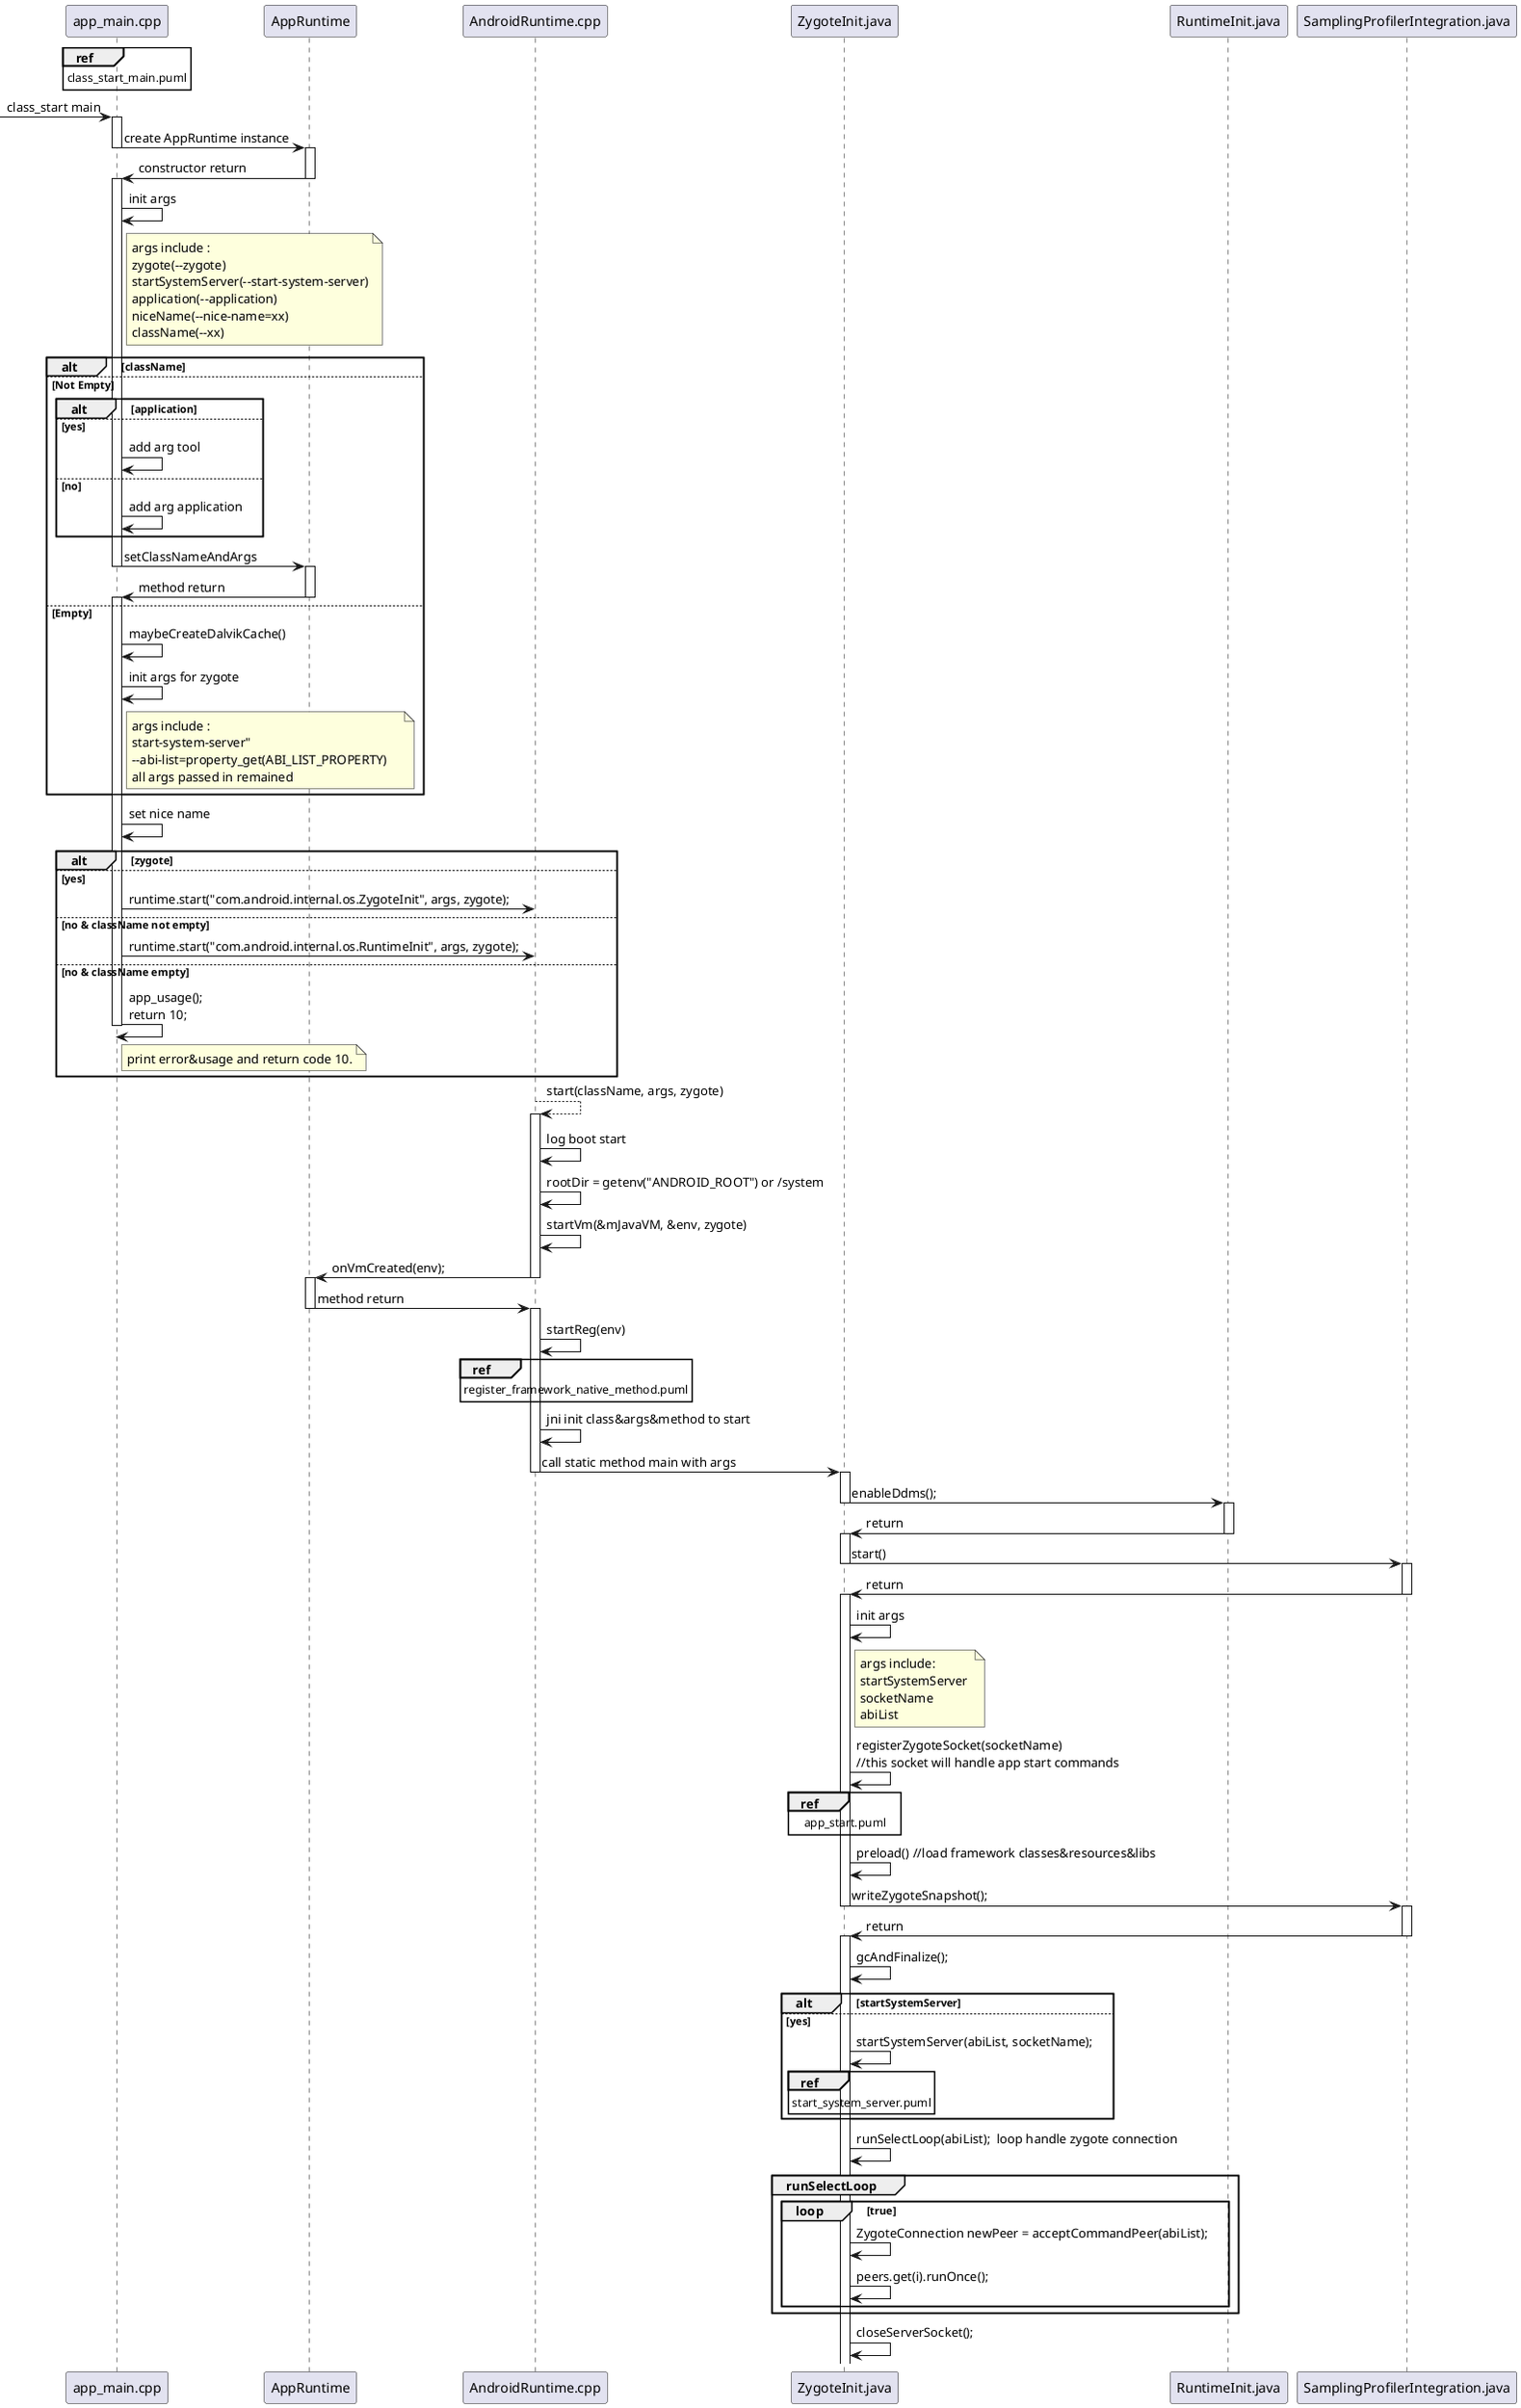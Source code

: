@startuml

participant AppMain as "app_main.cpp"
participant AppRuntime
participant AndroidRuntime as "AndroidRuntime.cpp"
participant ZygoteInit as "ZygoteInit.java"
participant RuntimeInit as "RuntimeInit.java"
participant SamplingProfilerIntegration as "SamplingProfilerIntegration.java"

ref over AppMain : class_start_main.puml

-> AppMain : class_start main

activate AppMain
AppMain -> AppRuntime : create AppRuntime instance
deactivate AppMain

activate AppRuntime
AppRuntime -> AppMain : constructor return
deactivate AppRuntime

activate AppMain
AppMain -> AppMain : init args
note right of AppMain : args include : \nzygote(--zygote)\
\nstartSystemServer(--start-system-server)\
\napplication(--application)\
\nniceName(--nice-name=xx)\
\nclassName(--xx)

alt className

else Not Empty

    alt application

    else yes
        AppMain -> AppMain : add arg tool
    else no
        AppMain -> AppMain : add arg application
    end
    AppMain -> AppRuntime : setClassNameAndArgs
    deactivate AppMain

    activate AppRuntime
    AppRuntime -> AppMain : method return
    deactivate AppRuntime
    activate AppMain

else Empty

    AppMain -> AppMain : maybeCreateDalvikCache()

    AppMain -> AppMain : init args for zygote

    note right of AppMain : args include :\
    \nstart-system-server"\
    \n--abi-list=property_get(ABI_LIST_PROPERTY)\
    \nall args passed in remained

end

AppMain -> AppMain : set nice name

alt zygote

else yes
    AppMain -> AndroidRuntime : runtime.start("com.android.internal.os.ZygoteInit", args, zygote);

else no & className not empty
    AppMain -> AndroidRuntime : runtime.start("com.android.internal.os.RuntimeInit", args, zygote);

else no & className empty

    AppMain -> AppMain : app_usage(); \nreturn 10;
    deactivate AppMain
    note right of AppMain : print error&usage and return code 10.
end


AndroidRuntime --> AndroidRuntime : start(className, args, zygote)
activate AndroidRuntime
AndroidRuntime -> AndroidRuntime : log boot start
AndroidRuntime -> AndroidRuntime : rootDir = getenv("ANDROID_ROOT") or /system
AndroidRuntime -> AndroidRuntime : startVm(&mJavaVM, &env, zygote)
AndroidRuntime -> AppRuntime : onVmCreated(env);
deactivate AndroidRuntime

activate AppRuntime
AppRuntime -> AndroidRuntime : method return
deactivate AppRuntime

activate AndroidRuntime
AndroidRuntime -> AndroidRuntime : startReg(env)
ref over AndroidRuntime : register_framework_native_method.puml
AndroidRuntime -> AndroidRuntime : jni init class&args&method to start
AndroidRuntime -> ZygoteInit : call static method main with args
deactivate AndroidRuntime

activate ZygoteInit
ZygoteInit -> RuntimeInit : enableDdms();
deactivate ZygoteInit

activate RuntimeInit
RuntimeInit -> ZygoteInit : return
deactivate RuntimeInit

activate ZygoteInit
ZygoteInit -> SamplingProfilerIntegration : start()
deactivate ZygoteInit

activate SamplingProfilerIntegration
SamplingProfilerIntegration -> ZygoteInit : return
deactivate SamplingProfilerIntegration


activate ZygoteInit
ZygoteInit -> ZygoteInit : init args
note right of ZygoteInit : args include: \nstartSystemServer \nsocketName \nabiList

ZygoteInit -> ZygoteInit : registerZygoteSocket(socketName)\
\n//this socket will handle app start commands

ref over ZygoteInit: app_start.puml

ZygoteInit -> ZygoteInit : preload() //load framework classes&resources&libs
ZygoteInit -> SamplingProfilerIntegration : writeZygoteSnapshot();
deactivate ZygoteInit

activate SamplingProfilerIntegration
SamplingProfilerIntegration -> ZygoteInit : return
deactivate SamplingProfilerIntegration

activate ZygoteInit
ZygoteInit -> ZygoteInit : gcAndFinalize();

alt startSystemServer
else yes
ZygoteInit -> ZygoteInit : startSystemServer(abiList, socketName);

ref over ZygoteInit : start_system_server.puml
end

ZygoteInit -> ZygoteInit : runSelectLoop(abiList);  loop handle zygote connection

group runSelectLoop
    loop true
        ZygoteInit -> ZygoteInit : ZygoteConnection newPeer = acceptCommandPeer(abiList);
        ZygoteInit -> ZygoteInit : peers.get(i).runOnce();
    end
end


ZygoteInit -> ZygoteInit : closeServerSocket();

deactivate AppMain
deactivate AndroidRuntime

@enduml